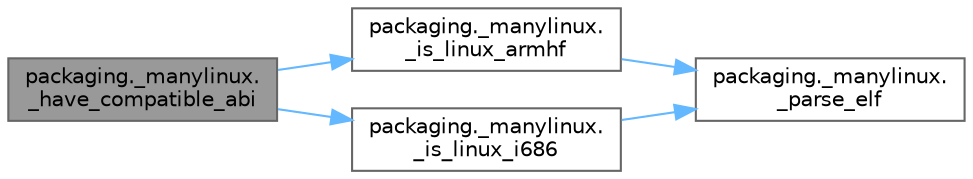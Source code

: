 digraph "packaging._manylinux._have_compatible_abi"
{
 // LATEX_PDF_SIZE
  bgcolor="transparent";
  edge [fontname=Helvetica,fontsize=10,labelfontname=Helvetica,labelfontsize=10];
  node [fontname=Helvetica,fontsize=10,shape=box,height=0.2,width=0.4];
  rankdir="LR";
  Node1 [id="Node000001",label="packaging._manylinux.\l_have_compatible_abi",height=0.2,width=0.4,color="gray40", fillcolor="grey60", style="filled", fontcolor="black",tooltip=" "];
  Node1 -> Node2 [id="edge1_Node000001_Node000002",color="steelblue1",style="solid",tooltip=" "];
  Node2 [id="Node000002",label="packaging._manylinux.\l_is_linux_armhf",height=0.2,width=0.4,color="grey40", fillcolor="white", style="filled",URL="$namespacepackaging_1_1__manylinux.html#a32962e8fc11bc8cc7d4a4cb7e0b70a22",tooltip=" "];
  Node2 -> Node3 [id="edge2_Node000002_Node000003",color="steelblue1",style="solid",tooltip=" "];
  Node3 [id="Node000003",label="packaging._manylinux.\l_parse_elf",height=0.2,width=0.4,color="grey40", fillcolor="white", style="filled",URL="$namespacepackaging_1_1__manylinux.html#abf5aad047965e685cfdc0e6b874a5077",tooltip=" "];
  Node1 -> Node4 [id="edge3_Node000001_Node000004",color="steelblue1",style="solid",tooltip=" "];
  Node4 [id="Node000004",label="packaging._manylinux.\l_is_linux_i686",height=0.2,width=0.4,color="grey40", fillcolor="white", style="filled",URL="$namespacepackaging_1_1__manylinux.html#aea2002dd76912fd1828b5f8611646cf6",tooltip=" "];
  Node4 -> Node3 [id="edge4_Node000004_Node000003",color="steelblue1",style="solid",tooltip=" "];
}

